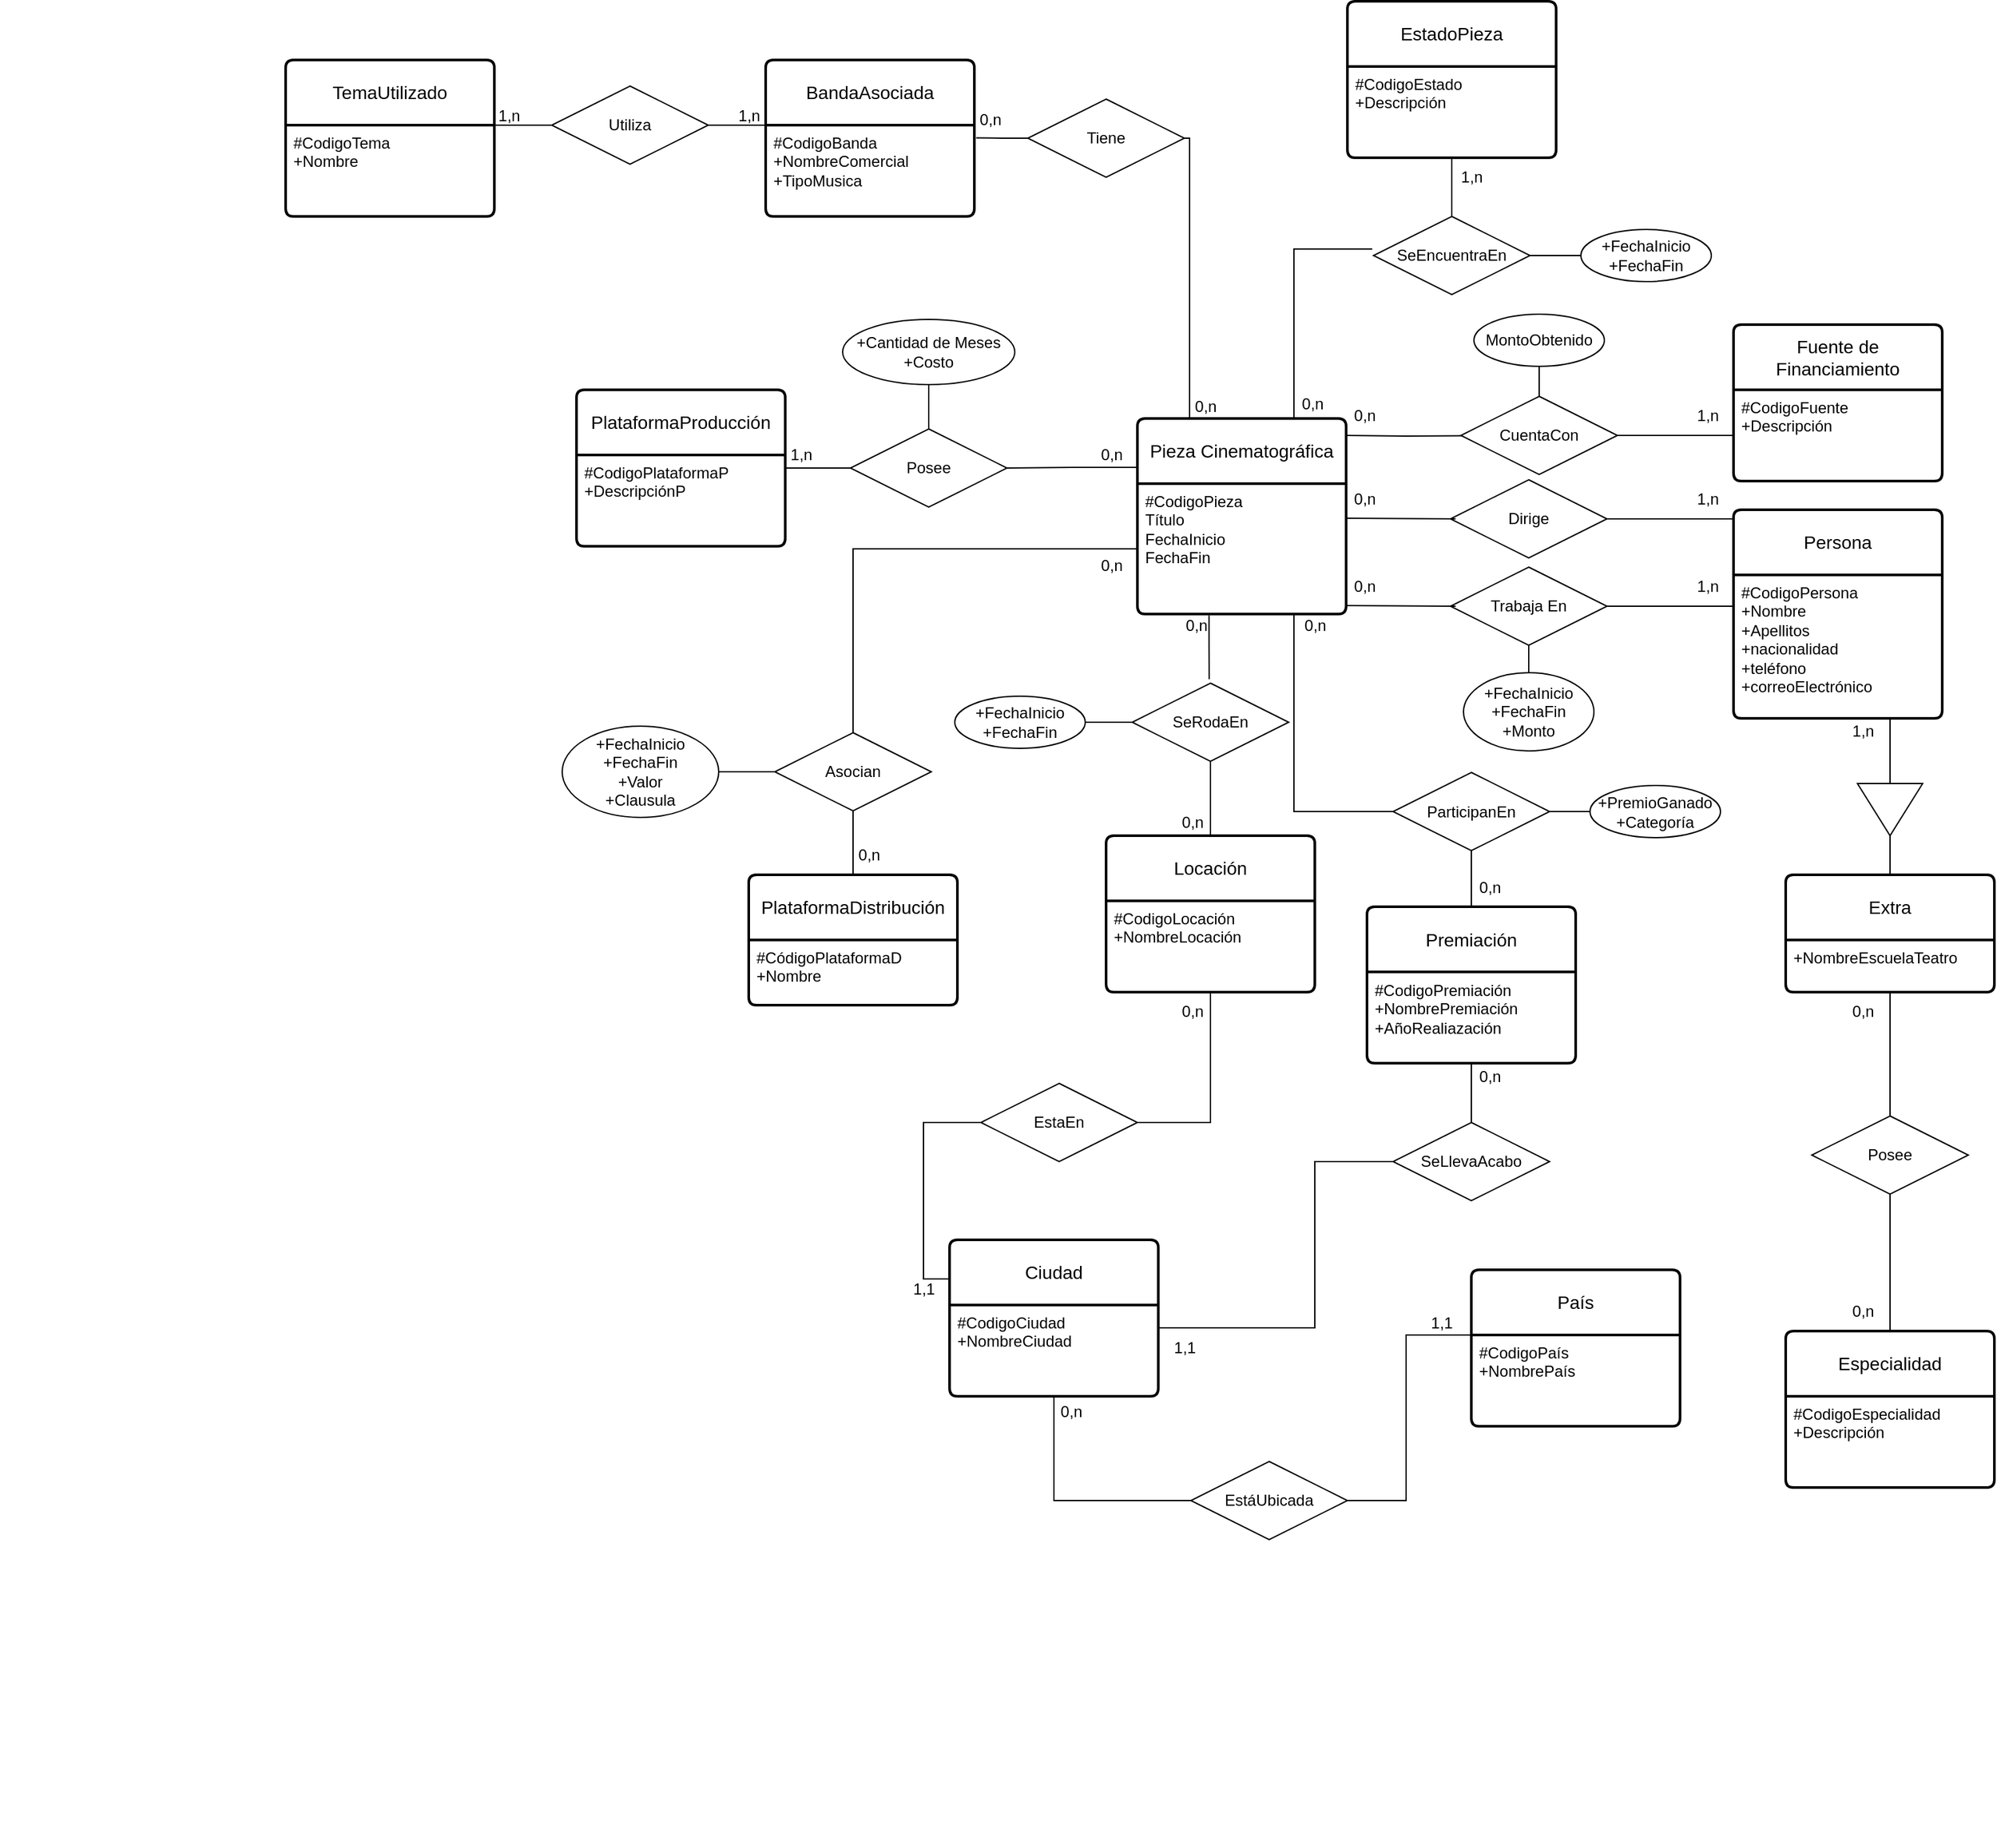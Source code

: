 <mxfile version="24.2.7" type="github">
  <diagram name="Página-1" id="LQiViD_UL0SoKPctcli0">
    <mxGraphModel dx="1985" dy="858" grid="1" gridSize="10" guides="1" tooltips="1" connect="1" arrows="1" fold="1" page="1" pageScale="1" pageWidth="827" pageHeight="1169" math="0" shadow="0">
      <root>
        <mxCell id="0" />
        <mxCell id="1" parent="0" />
        <mxCell id="o7sT4AEYxssiZd_gWRis-11" style="edgeStyle=orthogonalEdgeStyle;rounded=0;orthogonalLoop=1;jettySize=auto;html=1;exitX=0.75;exitY=0;exitDx=0;exitDy=0;endArrow=none;endFill=0;" parent="1" source="J5dU9OZKsqJCUvMTLwnb-5" edge="1">
          <mxGeometry relative="1" as="geometry">
            <mxPoint x="1494" y="810" as="targetPoint" />
            <Array as="points">
              <mxPoint x="1434" y="810" />
            </Array>
          </mxGeometry>
        </mxCell>
        <mxCell id="o7sT4AEYxssiZd_gWRis-22" style="edgeStyle=orthogonalEdgeStyle;rounded=0;orthogonalLoop=1;jettySize=auto;html=1;exitX=0;exitY=0.25;exitDx=0;exitDy=0;entryX=1;entryY=0.5;entryDx=0;entryDy=0;endArrow=none;endFill=0;" parent="1" source="J5dU9OZKsqJCUvMTLwnb-5" target="o7sT4AEYxssiZd_gWRis-21" edge="1">
          <mxGeometry relative="1" as="geometry" />
        </mxCell>
        <mxCell id="o7sT4AEYxssiZd_gWRis-41" style="edgeStyle=orthogonalEdgeStyle;rounded=0;orthogonalLoop=1;jettySize=auto;html=1;exitX=1;exitY=0.25;exitDx=0;exitDy=0;endArrow=none;endFill=0;" parent="1" edge="1">
          <mxGeometry relative="1" as="geometry">
            <mxPoint x="1564" y="953.217" as="targetPoint" />
            <mxPoint x="1474" y="953" as="sourcePoint" />
          </mxGeometry>
        </mxCell>
        <mxCell id="J5dU9OZKsqJCUvMTLwnb-5" value="Pieza Cinematográfica" style="swimlane;childLayout=stackLayout;horizontal=1;startSize=50;horizontalStack=0;rounded=1;fontSize=14;fontStyle=0;strokeWidth=2;resizeParent=0;resizeLast=1;shadow=0;dashed=0;align=center;arcSize=4;whiteSpace=wrap;html=1;" parent="1" vertex="1">
          <mxGeometry x="1314" y="940" width="160" height="150" as="geometry" />
        </mxCell>
        <mxCell id="J5dU9OZKsqJCUvMTLwnb-6" value="&lt;div&gt;#CodigoPieza&lt;/div&gt;&lt;div&gt;Título&lt;/div&gt;&lt;div&gt;FechaInicio&lt;/div&gt;&lt;div&gt;FechaFin&lt;br&gt;&lt;/div&gt;" style="align=left;strokeColor=none;fillColor=none;spacingLeft=4;fontSize=12;verticalAlign=top;resizable=0;rotatable=0;part=1;html=1;" parent="J5dU9OZKsqJCUvMTLwnb-5" vertex="1">
          <mxGeometry y="50" width="160" height="100" as="geometry" />
        </mxCell>
        <mxCell id="J5dU9OZKsqJCUvMTLwnb-7" value="EstadoPieza" style="swimlane;childLayout=stackLayout;horizontal=1;startSize=50;horizontalStack=0;rounded=1;fontSize=14;fontStyle=0;strokeWidth=2;resizeParent=0;resizeLast=1;shadow=0;dashed=0;align=center;arcSize=4;whiteSpace=wrap;html=1;" parent="1" vertex="1">
          <mxGeometry x="1475" y="620" width="160" height="120" as="geometry" />
        </mxCell>
        <mxCell id="J5dU9OZKsqJCUvMTLwnb-8" value="&lt;div&gt;#CodigoEstado&lt;/div&gt;&lt;div&gt;+Descripción&lt;/div&gt;" style="align=left;strokeColor=none;fillColor=none;spacingLeft=4;fontSize=12;verticalAlign=top;resizable=0;rotatable=0;part=1;html=1;" parent="J5dU9OZKsqJCUvMTLwnb-7" vertex="1">
          <mxGeometry y="50" width="160" height="70" as="geometry" />
        </mxCell>
        <mxCell id="J5dU9OZKsqJCUvMTLwnb-9" value="Ciudad" style="swimlane;childLayout=stackLayout;horizontal=1;startSize=50;horizontalStack=0;rounded=1;fontSize=14;fontStyle=0;strokeWidth=2;resizeParent=0;resizeLast=1;shadow=0;dashed=0;align=center;arcSize=4;whiteSpace=wrap;html=1;" parent="1" vertex="1">
          <mxGeometry x="1170" y="1570" width="160" height="120" as="geometry" />
        </mxCell>
        <mxCell id="J5dU9OZKsqJCUvMTLwnb-10" value="&lt;div&gt;#CodigoCiudad&lt;/div&gt;&lt;div&gt;+NombreCiudad&lt;br&gt;&lt;/div&gt;" style="align=left;strokeColor=none;fillColor=none;spacingLeft=4;fontSize=12;verticalAlign=top;resizable=0;rotatable=0;part=1;html=1;" parent="J5dU9OZKsqJCUvMTLwnb-9" vertex="1">
          <mxGeometry y="50" width="160" height="70" as="geometry" />
        </mxCell>
        <mxCell id="J5dU9OZKsqJCUvMTLwnb-11" value="País" style="swimlane;childLayout=stackLayout;horizontal=1;startSize=50;horizontalStack=0;rounded=1;fontSize=14;fontStyle=0;strokeWidth=2;resizeParent=0;resizeLast=1;shadow=0;dashed=0;align=center;arcSize=4;whiteSpace=wrap;html=1;" parent="1" vertex="1">
          <mxGeometry x="1570" y="1593" width="160" height="120" as="geometry" />
        </mxCell>
        <mxCell id="J5dU9OZKsqJCUvMTLwnb-12" value="&lt;div&gt;#CodigoPaís&lt;/div&gt;&lt;div&gt;+NombrePaís&lt;br&gt;&lt;/div&gt;" style="align=left;strokeColor=none;fillColor=none;spacingLeft=4;fontSize=12;verticalAlign=top;resizable=0;rotatable=0;part=1;html=1;" parent="J5dU9OZKsqJCUvMTLwnb-11" vertex="1">
          <mxGeometry y="50" width="160" height="70" as="geometry" />
        </mxCell>
        <mxCell id="J5dU9OZKsqJCUvMTLwnb-13" value="BandaAsociada" style="swimlane;childLayout=stackLayout;horizontal=1;startSize=50;horizontalStack=0;rounded=1;fontSize=14;fontStyle=0;strokeWidth=2;resizeParent=0;resizeLast=1;shadow=0;dashed=0;align=center;arcSize=4;whiteSpace=wrap;html=1;" parent="1" vertex="1">
          <mxGeometry x="1029" y="665" width="160" height="120" as="geometry" />
        </mxCell>
        <mxCell id="J5dU9OZKsqJCUvMTLwnb-14" value="&lt;div&gt;#CodigoBanda&lt;/div&gt;&lt;div&gt;+NombreComercial&lt;/div&gt;&lt;div&gt;+TipoMusica&lt;br&gt;&lt;/div&gt;" style="align=left;strokeColor=none;fillColor=none;spacingLeft=4;fontSize=12;verticalAlign=top;resizable=0;rotatable=0;part=1;html=1;" parent="J5dU9OZKsqJCUvMTLwnb-13" vertex="1">
          <mxGeometry y="50" width="160" height="70" as="geometry" />
        </mxCell>
        <mxCell id="u4WtgmAB9wLmVLyYtpSc-7" value="Persona" style="swimlane;childLayout=stackLayout;horizontal=1;startSize=50;horizontalStack=0;rounded=1;fontSize=14;fontStyle=0;strokeWidth=2;resizeParent=0;resizeLast=1;shadow=0;dashed=0;align=center;arcSize=4;whiteSpace=wrap;html=1;" parent="1" vertex="1">
          <mxGeometry x="1771" y="1010" width="160" height="160" as="geometry" />
        </mxCell>
        <mxCell id="u4WtgmAB9wLmVLyYtpSc-8" value="&lt;div&gt;#CodigoPersona&lt;/div&gt;&lt;div&gt;+Nombre&lt;/div&gt;&lt;div&gt;+Apellitos&lt;/div&gt;&lt;div&gt;+nacionalidad&lt;/div&gt;&lt;div&gt;+teléfono&lt;/div&gt;&lt;div&gt;+correoElectrónico&lt;br&gt;&lt;/div&gt;" style="align=left;strokeColor=none;fillColor=none;spacingLeft=4;fontSize=12;verticalAlign=top;resizable=0;rotatable=0;part=1;html=1;" parent="u4WtgmAB9wLmVLyYtpSc-7" vertex="1">
          <mxGeometry y="50" width="160" height="110" as="geometry" />
        </mxCell>
        <mxCell id="gAY-Rqm5ZLzMug__gM5--8" style="edgeStyle=none;rounded=0;orthogonalLoop=1;jettySize=auto;html=1;entryX=0.5;entryY=0;entryDx=0;entryDy=0;" parent="u4WtgmAB9wLmVLyYtpSc-7" source="u4WtgmAB9wLmVLyYtpSc-8" target="u4WtgmAB9wLmVLyYtpSc-8" edge="1">
          <mxGeometry relative="1" as="geometry" />
        </mxCell>
        <mxCell id="u4WtgmAB9wLmVLyYtpSc-9" value="Extra" style="swimlane;childLayout=stackLayout;horizontal=1;startSize=50;horizontalStack=0;rounded=1;fontSize=14;fontStyle=0;strokeWidth=2;resizeParent=0;resizeLast=1;shadow=0;dashed=0;align=center;arcSize=4;whiteSpace=wrap;html=1;" parent="1" vertex="1">
          <mxGeometry x="1811" y="1290" width="160" height="90" as="geometry" />
        </mxCell>
        <mxCell id="u4WtgmAB9wLmVLyYtpSc-10" value="&lt;div&gt;+NombreEscuelaTeatro&lt;/div&gt;" style="align=left;strokeColor=none;fillColor=none;spacingLeft=4;fontSize=12;verticalAlign=top;resizable=0;rotatable=0;part=1;html=1;" parent="u4WtgmAB9wLmVLyYtpSc-9" vertex="1">
          <mxGeometry y="50" width="160" height="40" as="geometry" />
        </mxCell>
        <mxCell id="u4WtgmAB9wLmVLyYtpSc-11" value="Especialidad" style="swimlane;childLayout=stackLayout;horizontal=1;startSize=50;horizontalStack=0;rounded=1;fontSize=14;fontStyle=0;strokeWidth=2;resizeParent=0;resizeLast=1;shadow=0;dashed=0;align=center;arcSize=4;whiteSpace=wrap;html=1;" parent="1" vertex="1">
          <mxGeometry x="1811" y="1640" width="160" height="120" as="geometry" />
        </mxCell>
        <mxCell id="u4WtgmAB9wLmVLyYtpSc-12" value="&lt;div&gt;#CodigoEspecialidad&lt;/div&gt;&lt;div&gt;+Descripción&lt;br&gt;&lt;/div&gt;" style="align=left;strokeColor=none;fillColor=none;spacingLeft=4;fontSize=12;verticalAlign=top;resizable=0;rotatable=0;part=1;html=1;" parent="u4WtgmAB9wLmVLyYtpSc-11" vertex="1">
          <mxGeometry y="50" width="160" height="70" as="geometry" />
        </mxCell>
        <mxCell id="u4WtgmAB9wLmVLyYtpSc-13" value="TemaUtilizado" style="swimlane;childLayout=stackLayout;horizontal=1;startSize=50;horizontalStack=0;rounded=1;fontSize=14;fontStyle=0;strokeWidth=2;resizeParent=0;resizeLast=1;shadow=0;dashed=0;align=center;arcSize=4;whiteSpace=wrap;html=1;" parent="1" vertex="1">
          <mxGeometry x="661" y="665" width="160" height="120" as="geometry" />
        </mxCell>
        <mxCell id="u4WtgmAB9wLmVLyYtpSc-14" value="&lt;div&gt;#CodigoTema&lt;/div&gt;&lt;div&gt;+Nombre&lt;br&gt;&lt;/div&gt;" style="align=left;strokeColor=none;fillColor=none;spacingLeft=4;fontSize=12;verticalAlign=top;resizable=0;rotatable=0;part=1;html=1;" parent="u4WtgmAB9wLmVLyYtpSc-13" vertex="1">
          <mxGeometry y="50" width="160" height="70" as="geometry" />
        </mxCell>
        <mxCell id="u4WtgmAB9wLmVLyYtpSc-15" value="Fuente de Financiamiento" style="swimlane;childLayout=stackLayout;horizontal=1;startSize=50;horizontalStack=0;rounded=1;fontSize=14;fontStyle=0;strokeWidth=2;resizeParent=0;resizeLast=1;shadow=0;dashed=0;align=center;arcSize=4;whiteSpace=wrap;html=1;" parent="1" vertex="1">
          <mxGeometry x="1771" y="868" width="160" height="120" as="geometry" />
        </mxCell>
        <mxCell id="u4WtgmAB9wLmVLyYtpSc-16" value="&lt;div&gt;#CodigoFuente&lt;/div&gt;&lt;div&gt;+Descripción&lt;br&gt;&lt;/div&gt;" style="align=left;strokeColor=none;fillColor=none;spacingLeft=4;fontSize=12;verticalAlign=top;resizable=0;rotatable=0;part=1;html=1;" parent="u4WtgmAB9wLmVLyYtpSc-15" vertex="1">
          <mxGeometry y="50" width="160" height="70" as="geometry" />
        </mxCell>
        <mxCell id="u4WtgmAB9wLmVLyYtpSc-17" value="PlataformaDistribución" style="swimlane;childLayout=stackLayout;horizontal=1;startSize=50;horizontalStack=0;rounded=1;fontSize=14;fontStyle=0;strokeWidth=2;resizeParent=0;resizeLast=1;shadow=0;dashed=0;align=center;arcSize=4;whiteSpace=wrap;html=1;" parent="1" vertex="1">
          <mxGeometry x="1016" y="1290" width="160" height="100" as="geometry" />
        </mxCell>
        <mxCell id="u4WtgmAB9wLmVLyYtpSc-18" value="&lt;div&gt;#CódigoPlataformaD&lt;/div&gt;&lt;div&gt;+Nombre&lt;/div&gt;" style="align=left;strokeColor=none;fillColor=none;spacingLeft=4;fontSize=12;verticalAlign=top;resizable=0;rotatable=0;part=1;html=1;" parent="u4WtgmAB9wLmVLyYtpSc-17" vertex="1">
          <mxGeometry y="50" width="160" height="50" as="geometry" />
        </mxCell>
        <mxCell id="gAY-Rqm5ZLzMug__gM5--2" value="Dirige" style="shape=rhombus;perimeter=rhombusPerimeter;whiteSpace=wrap;html=1;align=center;" parent="1" vertex="1">
          <mxGeometry x="1554" y="987" width="120" height="60" as="geometry" />
        </mxCell>
        <mxCell id="gAY-Rqm5ZLzMug__gM5--6" value="" style="endArrow=none;html=1;rounded=0;exitX=1;exitY=0.5;exitDx=0;exitDy=0;entryX=0;entryY=0.25;entryDx=0;entryDy=0;" parent="1" source="gAY-Rqm5ZLzMug__gM5--2" edge="1">
          <mxGeometry relative="1" as="geometry">
            <mxPoint x="1581" y="1162" as="sourcePoint" />
            <mxPoint x="1771" y="1017" as="targetPoint" />
            <Array as="points">
              <mxPoint x="1714" y="1017" />
              <mxPoint x="1764" y="1017" />
            </Array>
          </mxGeometry>
        </mxCell>
        <mxCell id="gAY-Rqm5ZLzMug__gM5--7" value="" style="endArrow=none;html=1;rounded=0;exitX=0.138;exitY=0.983;exitDx=0;exitDy=0;entryX=0;entryY=0.5;entryDx=0;entryDy=0;exitPerimeter=0;" parent="1" source="gAY-Rqm5ZLzMug__gM5--10" target="gAY-Rqm5ZLzMug__gM5--2" edge="1">
          <mxGeometry relative="1" as="geometry">
            <mxPoint x="1468" y="1017" as="sourcePoint" />
            <mxPoint x="1548" y="1037" as="targetPoint" />
            <Array as="points">
              <mxPoint x="1558" y="1017" />
            </Array>
          </mxGeometry>
        </mxCell>
        <mxCell id="gAY-Rqm5ZLzMug__gM5--9" value="1,n" style="text;html=1;align=center;verticalAlign=middle;resizable=0;points=[];autosize=1;strokeColor=none;fillColor=none;" parent="1" vertex="1">
          <mxGeometry x="1731" y="987" width="40" height="30" as="geometry" />
        </mxCell>
        <mxCell id="gAY-Rqm5ZLzMug__gM5--10" value="0,n" style="text;html=1;align=center;verticalAlign=middle;resizable=0;points=[];autosize=1;strokeColor=none;fillColor=none;" parent="1" vertex="1">
          <mxGeometry x="1468" y="987" width="40" height="30" as="geometry" />
        </mxCell>
        <mxCell id="gAY-Rqm5ZLzMug__gM5--11" style="edgeStyle=none;rounded=0;orthogonalLoop=1;jettySize=auto;html=1;entryX=0.5;entryY=0;entryDx=0;entryDy=0;" parent="1" edge="1">
          <mxGeometry relative="1" as="geometry">
            <mxPoint x="450" y="2026.75" as="sourcePoint" />
            <mxPoint x="450" y="2026.75" as="targetPoint" />
          </mxGeometry>
        </mxCell>
        <mxCell id="o7sT4AEYxssiZd_gWRis-10" style="edgeStyle=orthogonalEdgeStyle;rounded=0;orthogonalLoop=1;jettySize=auto;html=1;entryX=0;entryY=0.5;entryDx=0;entryDy=0;endArrow=none;endFill=0;" parent="1" source="gAY-Rqm5ZLzMug__gM5--12" target="gAY-Rqm5ZLzMug__gM5--17" edge="1">
          <mxGeometry relative="1" as="geometry" />
        </mxCell>
        <mxCell id="o7sT4AEYxssiZd_gWRis-13" style="edgeStyle=orthogonalEdgeStyle;rounded=0;orthogonalLoop=1;jettySize=auto;html=1;entryX=0.5;entryY=1;entryDx=0;entryDy=0;endArrow=none;endFill=0;" parent="1" source="gAY-Rqm5ZLzMug__gM5--12" target="J5dU9OZKsqJCUvMTLwnb-8" edge="1">
          <mxGeometry relative="1" as="geometry" />
        </mxCell>
        <mxCell id="gAY-Rqm5ZLzMug__gM5--12" value="SeEncuentraEn" style="shape=rhombus;perimeter=rhombusPerimeter;whiteSpace=wrap;html=1;align=center;" parent="1" vertex="1">
          <mxGeometry x="1495" y="785" width="120" height="60" as="geometry" />
        </mxCell>
        <mxCell id="gAY-Rqm5ZLzMug__gM5--15" value="0,n" style="text;html=1;align=center;verticalAlign=middle;resizable=0;points=[];autosize=1;strokeColor=none;fillColor=none;" parent="1" vertex="1">
          <mxGeometry x="1428" y="914" width="40" height="30" as="geometry" />
        </mxCell>
        <mxCell id="gAY-Rqm5ZLzMug__gM5--17" value="+FechaInicio&lt;div&gt;+FechaFin&lt;/div&gt;" style="ellipse;whiteSpace=wrap;html=1;align=center;" parent="1" vertex="1">
          <mxGeometry x="1654" y="795" width="100" height="40" as="geometry" />
        </mxCell>
        <mxCell id="o7sT4AEYxssiZd_gWRis-5" style="edgeStyle=orthogonalEdgeStyle;rounded=0;orthogonalLoop=1;jettySize=auto;html=1;entryX=0.5;entryY=0;entryDx=0;entryDy=0;endArrow=none;endFill=0;" parent="1" source="gAY-Rqm5ZLzMug__gM5--24" target="VNNDdnR0ZRbSkO2bqYla-3" edge="1">
          <mxGeometry relative="1" as="geometry" />
        </mxCell>
        <mxCell id="o7sT4AEYxssiZd_gWRis-62" style="edgeStyle=orthogonalEdgeStyle;rounded=0;orthogonalLoop=1;jettySize=auto;html=1;exitX=0;exitY=0.5;exitDx=0;exitDy=0;entryX=1;entryY=0.5;entryDx=0;entryDy=0;endArrow=none;endFill=0;" parent="1" source="gAY-Rqm5ZLzMug__gM5--24" target="gAY-Rqm5ZLzMug__gM5--27" edge="1">
          <mxGeometry relative="1" as="geometry" />
        </mxCell>
        <mxCell id="gAY-Rqm5ZLzMug__gM5--24" value="SeRodaEn" style="shape=rhombus;perimeter=rhombusPerimeter;whiteSpace=wrap;html=1;align=center;" parent="1" vertex="1">
          <mxGeometry x="1310" y="1143" width="120" height="60" as="geometry" />
        </mxCell>
        <mxCell id="gAY-Rqm5ZLzMug__gM5--27" value="+FechaInicio&lt;div&gt;+FechaFin&lt;/div&gt;" style="ellipse;whiteSpace=wrap;html=1;align=center;" parent="1" vertex="1">
          <mxGeometry x="1174" y="1153" width="100" height="40" as="geometry" />
        </mxCell>
        <mxCell id="gAY-Rqm5ZLzMug__gM5--29" value="0,n" style="text;html=1;align=center;verticalAlign=middle;resizable=0;points=[];autosize=1;strokeColor=none;fillColor=none;" parent="1" vertex="1">
          <mxGeometry x="1339" y="1084" width="40" height="30" as="geometry" />
        </mxCell>
        <mxCell id="gAY-Rqm5ZLzMug__gM5--30" value="0,n" style="text;html=1;align=center;verticalAlign=middle;resizable=0;points=[];autosize=1;strokeColor=none;fillColor=none;" parent="1" vertex="1">
          <mxGeometry x="1336" y="1235" width="40" height="30" as="geometry" />
        </mxCell>
        <mxCell id="gAY-Rqm5ZLzMug__gM5--39" value="EstáUbicada" style="shape=rhombus;perimeter=rhombusPerimeter;whiteSpace=wrap;html=1;align=center;" parent="1" vertex="1">
          <mxGeometry x="1355" y="1740" width="120" height="60" as="geometry" />
        </mxCell>
        <mxCell id="gAY-Rqm5ZLzMug__gM5--40" value="" style="endArrow=none;html=1;rounded=0;exitX=1;exitY=0.5;exitDx=0;exitDy=0;entryX=0;entryY=0;entryDx=0;entryDy=0;" parent="1" source="gAY-Rqm5ZLzMug__gM5--39" target="J5dU9OZKsqJCUvMTLwnb-12" edge="1">
          <mxGeometry relative="1" as="geometry">
            <mxPoint x="1424" y="1788" as="sourcePoint" />
            <mxPoint x="1557" y="1753" as="targetPoint" />
            <Array as="points">
              <mxPoint x="1520" y="1770" />
              <mxPoint x="1520" y="1643" />
            </Array>
          </mxGeometry>
        </mxCell>
        <mxCell id="gAY-Rqm5ZLzMug__gM5--41" value="" style="endArrow=none;html=1;rounded=0;entryX=0;entryY=0.5;entryDx=0;entryDy=0;exitX=0.5;exitY=1;exitDx=0;exitDy=0;" parent="1" source="J5dU9OZKsqJCUvMTLwnb-10" target="gAY-Rqm5ZLzMug__gM5--39" edge="1">
          <mxGeometry relative="1" as="geometry">
            <mxPoint x="1440" y="1780" as="sourcePoint" />
            <mxPoint x="1267" y="1770" as="targetPoint" />
            <Array as="points">
              <mxPoint x="1250" y="1770" />
            </Array>
          </mxGeometry>
        </mxCell>
        <mxCell id="gAY-Rqm5ZLzMug__gM5--42" value="1,1" style="text;html=1;align=center;verticalAlign=middle;resizable=0;points=[];autosize=1;strokeColor=none;fillColor=none;" parent="1" vertex="1">
          <mxGeometry x="1527" y="1619" width="40" height="30" as="geometry" />
        </mxCell>
        <mxCell id="gAY-Rqm5ZLzMug__gM5--43" value="0,n" style="text;html=1;align=center;verticalAlign=middle;resizable=0;points=[];autosize=1;strokeColor=none;fillColor=none;" parent="1" vertex="1">
          <mxGeometry x="1243" y="1687" width="40" height="30" as="geometry" />
        </mxCell>
        <mxCell id="gAY-Rqm5ZLzMug__gM5--44" style="edgeStyle=none;rounded=0;orthogonalLoop=1;jettySize=auto;html=1;entryX=0.5;entryY=0;entryDx=0;entryDy=0;" parent="1" edge="1">
          <mxGeometry relative="1" as="geometry">
            <mxPoint x="1260" y="1740" as="sourcePoint" />
            <mxPoint x="1260" y="1740" as="targetPoint" />
          </mxGeometry>
        </mxCell>
        <mxCell id="gAY-Rqm5ZLzMug__gM5--48" value="1,n" style="text;html=1;align=center;verticalAlign=middle;resizable=0;points=[];autosize=1;strokeColor=none;fillColor=none;" parent="1" vertex="1">
          <mxGeometry x="1850" y="1165" width="40" height="30" as="geometry" />
        </mxCell>
        <mxCell id="gAY-Rqm5ZLzMug__gM5--50" style="edgeStyle=none;rounded=0;orthogonalLoop=1;jettySize=auto;html=1;entryX=0.5;entryY=0;entryDx=0;entryDy=0;" parent="1" edge="1">
          <mxGeometry relative="1" as="geometry">
            <mxPoint x="1030.5" y="1710" as="sourcePoint" />
            <mxPoint x="1030.5" y="1710" as="targetPoint" />
          </mxGeometry>
        </mxCell>
        <mxCell id="o7sT4AEYxssiZd_gWRis-54" style="edgeStyle=orthogonalEdgeStyle;rounded=0;orthogonalLoop=1;jettySize=auto;html=1;exitX=0.5;exitY=1;exitDx=0;exitDy=0;entryX=0.5;entryY=0;entryDx=0;entryDy=0;endArrow=none;endFill=0;" parent="1" source="gAY-Rqm5ZLzMug__gM5--55" target="u4WtgmAB9wLmVLyYtpSc-11" edge="1">
          <mxGeometry relative="1" as="geometry" />
        </mxCell>
        <mxCell id="gAY-Rqm5ZLzMug__gM5--55" value="Posee" style="shape=rhombus;perimeter=rhombusPerimeter;whiteSpace=wrap;html=1;align=center;" parent="1" vertex="1">
          <mxGeometry x="1831" y="1475" width="120" height="60" as="geometry" />
        </mxCell>
        <mxCell id="gAY-Rqm5ZLzMug__gM5--60" value="0,n" style="text;html=1;align=center;verticalAlign=middle;resizable=0;points=[];autosize=1;strokeColor=none;fillColor=none;" parent="1" vertex="1">
          <mxGeometry x="1850" y="1610" width="40" height="30" as="geometry" />
        </mxCell>
        <mxCell id="gAY-Rqm5ZLzMug__gM5--61" value="0,n" style="text;html=1;align=center;verticalAlign=middle;resizable=0;points=[];autosize=1;strokeColor=none;fillColor=none;" parent="1" vertex="1">
          <mxGeometry x="1850" y="1380" width="40" height="30" as="geometry" />
        </mxCell>
        <mxCell id="gAY-Rqm5ZLzMug__gM5--62" value="" style="endArrow=none;html=1;rounded=0;entryX=0.25;entryY=0;entryDx=0;entryDy=0;exitX=1;exitY=0.5;exitDx=0;exitDy=0;" parent="1" source="gAY-Rqm5ZLzMug__gM5--63" target="J5dU9OZKsqJCUvMTLwnb-5" edge="1">
          <mxGeometry relative="1" as="geometry">
            <mxPoint x="1354" y="640" as="sourcePoint" />
            <mxPoint x="1374" y="710" as="targetPoint" />
            <Array as="points">
              <mxPoint x="1354" y="725" />
            </Array>
          </mxGeometry>
        </mxCell>
        <mxCell id="gAY-Rqm5ZLzMug__gM5--63" value="Tiene" style="shape=rhombus;perimeter=rhombusPerimeter;whiteSpace=wrap;html=1;align=center;" parent="1" vertex="1">
          <mxGeometry x="1230" y="695" width="120" height="60" as="geometry" />
        </mxCell>
        <mxCell id="gAY-Rqm5ZLzMug__gM5--65" value="0,n" style="text;html=1;align=center;verticalAlign=middle;resizable=0;points=[];autosize=1;strokeColor=none;fillColor=none;" parent="1" vertex="1">
          <mxGeometry x="1346" y="916" width="40" height="30" as="geometry" />
        </mxCell>
        <mxCell id="gAY-Rqm5ZLzMug__gM5--66" value="0,n" style="text;html=1;align=center;verticalAlign=middle;resizable=0;points=[];autosize=1;strokeColor=none;fillColor=none;" parent="1" vertex="1">
          <mxGeometry x="1181" y="696" width="40" height="30" as="geometry" />
        </mxCell>
        <mxCell id="gAY-Rqm5ZLzMug__gM5--67" value="Utiliza" style="shape=rhombus;perimeter=rhombusPerimeter;whiteSpace=wrap;html=1;align=center;" parent="1" vertex="1">
          <mxGeometry x="865" y="685" width="120" height="60" as="geometry" />
        </mxCell>
        <mxCell id="gAY-Rqm5ZLzMug__gM5--68" value="" style="endArrow=none;html=1;rounded=0;exitX=0;exitY=0.5;exitDx=0;exitDy=0;entryX=1;entryY=0;entryDx=0;entryDy=0;" parent="1" source="gAY-Rqm5ZLzMug__gM5--67" target="u4WtgmAB9wLmVLyYtpSc-14" edge="1">
          <mxGeometry relative="1" as="geometry">
            <mxPoint x="955" y="705" as="sourcePoint" />
            <mxPoint x="815" y="715" as="targetPoint" />
            <Array as="points">
              <mxPoint x="845" y="715" />
            </Array>
          </mxGeometry>
        </mxCell>
        <mxCell id="gAY-Rqm5ZLzMug__gM5--69" value="" style="endArrow=none;html=1;rounded=0;entryX=1;entryY=0.5;entryDx=0;entryDy=0;exitX=0;exitY=0;exitDx=0;exitDy=0;" parent="1" source="J5dU9OZKsqJCUvMTLwnb-14" target="gAY-Rqm5ZLzMug__gM5--67" edge="1">
          <mxGeometry relative="1" as="geometry">
            <mxPoint x="955" y="715" as="sourcePoint" />
            <mxPoint x="848.58" y="745" as="targetPoint" />
          </mxGeometry>
        </mxCell>
        <mxCell id="gAY-Rqm5ZLzMug__gM5--72" value="1,n" style="text;html=1;align=center;verticalAlign=middle;resizable=0;points=[];autosize=1;strokeColor=none;fillColor=none;" parent="1" vertex="1">
          <mxGeometry x="996" y="693" width="40" height="30" as="geometry" />
        </mxCell>
        <mxCell id="gAY-Rqm5ZLzMug__gM5--73" value="1,n" style="text;html=1;align=center;verticalAlign=middle;resizable=0;points=[];autosize=1;strokeColor=none;fillColor=none;" parent="1" vertex="1">
          <mxGeometry x="812" y="693" width="40" height="30" as="geometry" />
        </mxCell>
        <mxCell id="VNNDdnR0ZRbSkO2bqYla-1" value="Premiación" style="swimlane;childLayout=stackLayout;horizontal=1;startSize=50;horizontalStack=0;rounded=1;fontSize=14;fontStyle=0;strokeWidth=2;resizeParent=0;resizeLast=1;shadow=0;dashed=0;align=center;arcSize=4;whiteSpace=wrap;html=1;" parent="1" vertex="1">
          <mxGeometry x="1490" y="1314.5" width="160" height="120" as="geometry" />
        </mxCell>
        <mxCell id="VNNDdnR0ZRbSkO2bqYla-2" value="&lt;div&gt;#CodigoPremiación&lt;/div&gt;&lt;div&gt;+NombrePremiación&lt;/div&gt;&lt;div&gt;+AñoRealiazación&lt;/div&gt;" style="align=left;strokeColor=none;fillColor=none;spacingLeft=4;fontSize=12;verticalAlign=top;resizable=0;rotatable=0;part=1;html=1;" parent="VNNDdnR0ZRbSkO2bqYla-1" vertex="1">
          <mxGeometry y="50" width="160" height="70" as="geometry" />
        </mxCell>
        <mxCell id="o7sT4AEYxssiZd_gWRis-8" style="edgeStyle=orthogonalEdgeStyle;rounded=0;orthogonalLoop=1;jettySize=auto;html=1;endArrow=none;endFill=0;entryX=1;entryY=0.5;entryDx=0;entryDy=0;" parent="1" source="VNNDdnR0ZRbSkO2bqYla-3" target="U7dNog0JSGYbT0LtL5bS-2" edge="1">
          <mxGeometry relative="1" as="geometry">
            <mxPoint x="1370" y="1440" as="targetPoint" />
          </mxGeometry>
        </mxCell>
        <mxCell id="VNNDdnR0ZRbSkO2bqYla-3" value="Locación" style="swimlane;childLayout=stackLayout;horizontal=1;startSize=50;horizontalStack=0;rounded=1;fontSize=14;fontStyle=0;strokeWidth=2;resizeParent=0;resizeLast=1;shadow=0;dashed=0;align=center;arcSize=4;whiteSpace=wrap;html=1;" parent="1" vertex="1">
          <mxGeometry x="1290" y="1260" width="160" height="120" as="geometry" />
        </mxCell>
        <mxCell id="VNNDdnR0ZRbSkO2bqYla-4" value="&lt;div&gt;#CodigoLocación &lt;br&gt;&lt;/div&gt;&lt;div&gt;+NombreLocación&lt;/div&gt;" style="align=left;strokeColor=none;fillColor=none;spacingLeft=4;fontSize=12;verticalAlign=top;resizable=0;rotatable=0;part=1;html=1;" parent="VNNDdnR0ZRbSkO2bqYla-3" vertex="1">
          <mxGeometry y="50" width="160" height="70" as="geometry" />
        </mxCell>
        <mxCell id="o7sT4AEYxssiZd_gWRis-4" style="edgeStyle=orthogonalEdgeStyle;rounded=0;orthogonalLoop=1;jettySize=auto;html=1;endArrow=none;endFill=0;exitX=0.343;exitY=1.011;exitDx=0;exitDy=0;exitPerimeter=0;" parent="1" source="J5dU9OZKsqJCUvMTLwnb-6" edge="1">
          <mxGeometry relative="1" as="geometry">
            <mxPoint x="1369" y="1140" as="targetPoint" />
            <mxPoint x="1369" y="1090" as="sourcePoint" />
          </mxGeometry>
        </mxCell>
        <mxCell id="o7sT4AEYxssiZd_gWRis-12" value="1,n" style="text;html=1;align=center;verticalAlign=middle;resizable=0;points=[];autosize=1;strokeColor=none;fillColor=none;" parent="1" vertex="1">
          <mxGeometry x="1550" y="740" width="40" height="30" as="geometry" />
        </mxCell>
        <mxCell id="Nqrq6CBX96ZQLscIciTW-4" style="edgeStyle=orthogonalEdgeStyle;rounded=0;orthogonalLoop=1;jettySize=auto;html=1;endArrow=none;endFill=0;" parent="1" source="o7sT4AEYxssiZd_gWRis-21" target="Nqrq6CBX96ZQLscIciTW-3" edge="1">
          <mxGeometry relative="1" as="geometry" />
        </mxCell>
        <mxCell id="Nqrq6CBX96ZQLscIciTW-7" style="edgeStyle=orthogonalEdgeStyle;rounded=0;orthogonalLoop=1;jettySize=auto;html=1;entryX=1;entryY=0.5;entryDx=0;entryDy=0;endArrow=none;endFill=0;" parent="1" source="o7sT4AEYxssiZd_gWRis-21" target="Nqrq6CBX96ZQLscIciTW-5" edge="1">
          <mxGeometry relative="1" as="geometry" />
        </mxCell>
        <mxCell id="o7sT4AEYxssiZd_gWRis-21" value="Posee" style="shape=rhombus;perimeter=rhombusPerimeter;whiteSpace=wrap;html=1;align=center;" parent="1" vertex="1">
          <mxGeometry x="1094" y="948" width="120" height="60" as="geometry" />
        </mxCell>
        <mxCell id="o7sT4AEYxssiZd_gWRis-34" style="edgeStyle=orthogonalEdgeStyle;rounded=0;orthogonalLoop=1;jettySize=auto;html=1;entryX=0.5;entryY=0;entryDx=0;entryDy=0;endArrow=none;endFill=0;" parent="1" source="o7sT4AEYxssiZd_gWRis-32" target="u4WtgmAB9wLmVLyYtpSc-17" edge="1">
          <mxGeometry relative="1" as="geometry" />
        </mxCell>
        <mxCell id="Nqrq6CBX96ZQLscIciTW-1" style="edgeStyle=orthogonalEdgeStyle;rounded=0;orthogonalLoop=1;jettySize=auto;html=1;endArrow=none;endFill=0;" parent="1" source="o7sT4AEYxssiZd_gWRis-32" target="o7sT4AEYxssiZd_gWRis-76" edge="1">
          <mxGeometry relative="1" as="geometry" />
        </mxCell>
        <mxCell id="o7sT4AEYxssiZd_gWRis-32" value="Asocian" style="shape=rhombus;perimeter=rhombusPerimeter;whiteSpace=wrap;html=1;align=center;" parent="1" vertex="1">
          <mxGeometry x="1036" y="1181" width="120" height="60" as="geometry" />
        </mxCell>
        <mxCell id="o7sT4AEYxssiZd_gWRis-33" style="edgeStyle=orthogonalEdgeStyle;rounded=0;orthogonalLoop=1;jettySize=auto;html=1;entryX=0.5;entryY=0;entryDx=0;entryDy=0;endArrow=none;endFill=0;" parent="1" source="J5dU9OZKsqJCUvMTLwnb-6" target="o7sT4AEYxssiZd_gWRis-32" edge="1">
          <mxGeometry relative="1" as="geometry" />
        </mxCell>
        <mxCell id="o7sT4AEYxssiZd_gWRis-43" value="" style="edgeStyle=orthogonalEdgeStyle;rounded=0;orthogonalLoop=1;jettySize=auto;html=1;endArrow=none;endFill=0;" parent="1" source="o7sT4AEYxssiZd_gWRis-40" target="u4WtgmAB9wLmVLyYtpSc-16" edge="1">
          <mxGeometry relative="1" as="geometry" />
        </mxCell>
        <mxCell id="o7sT4AEYxssiZd_gWRis-45" style="edgeStyle=orthogonalEdgeStyle;rounded=0;orthogonalLoop=1;jettySize=auto;html=1;exitX=0.5;exitY=0;exitDx=0;exitDy=0;entryX=0.5;entryY=1;entryDx=0;entryDy=0;endArrow=none;endFill=0;" parent="1" source="o7sT4AEYxssiZd_gWRis-40" target="o7sT4AEYxssiZd_gWRis-44" edge="1">
          <mxGeometry relative="1" as="geometry" />
        </mxCell>
        <mxCell id="o7sT4AEYxssiZd_gWRis-40" value="CuentaCon" style="shape=rhombus;perimeter=rhombusPerimeter;whiteSpace=wrap;html=1;align=center;" parent="1" vertex="1">
          <mxGeometry x="1562" y="923" width="120" height="60" as="geometry" />
        </mxCell>
        <mxCell id="o7sT4AEYxssiZd_gWRis-44" value="MontoObtenido" style="ellipse;whiteSpace=wrap;html=1;align=center;" parent="1" vertex="1">
          <mxGeometry x="1572" y="860" width="100" height="40" as="geometry" />
        </mxCell>
        <mxCell id="o7sT4AEYxssiZd_gWRis-53" style="edgeStyle=orthogonalEdgeStyle;rounded=0;orthogonalLoop=1;jettySize=auto;html=1;entryX=0.5;entryY=0;entryDx=0;entryDy=0;endArrow=none;endFill=0;" parent="1" source="u4WtgmAB9wLmVLyYtpSc-10" target="gAY-Rqm5ZLzMug__gM5--55" edge="1">
          <mxGeometry relative="1" as="geometry" />
        </mxCell>
        <mxCell id="Nqrq6CBX96ZQLscIciTW-31" style="edgeStyle=orthogonalEdgeStyle;rounded=0;orthogonalLoop=1;jettySize=auto;html=1;entryX=0.5;entryY=0;entryDx=0;entryDy=0;endArrow=none;endFill=0;" parent="1" source="o7sT4AEYxssiZd_gWRis-56" target="u4WtgmAB9wLmVLyYtpSc-9" edge="1">
          <mxGeometry relative="1" as="geometry" />
        </mxCell>
        <mxCell id="o7sT4AEYxssiZd_gWRis-56" value="" style="triangle;whiteSpace=wrap;html=1;rotation=90;" parent="1" vertex="1">
          <mxGeometry x="1871" y="1215" width="40" height="50" as="geometry" />
        </mxCell>
        <mxCell id="o7sT4AEYxssiZd_gWRis-59" style="edgeStyle=orthogonalEdgeStyle;rounded=0;orthogonalLoop=1;jettySize=auto;html=1;exitX=0.75;exitY=1;exitDx=0;exitDy=0;entryX=0;entryY=0.5;entryDx=0;entryDy=0;endArrow=none;endFill=0;" parent="1" source="u4WtgmAB9wLmVLyYtpSc-8" target="o7sT4AEYxssiZd_gWRis-56" edge="1">
          <mxGeometry relative="1" as="geometry" />
        </mxCell>
        <mxCell id="o7sT4AEYxssiZd_gWRis-67" style="edgeStyle=orthogonalEdgeStyle;rounded=0;orthogonalLoop=1;jettySize=auto;html=1;exitX=0.5;exitY=1;exitDx=0;exitDy=0;entryX=0.5;entryY=0;entryDx=0;entryDy=0;endArrow=none;endFill=0;" parent="1" source="o7sT4AEYxssiZd_gWRis-65" edge="1">
          <mxGeometry relative="1" as="geometry">
            <mxPoint x="1570" y="1315.5" as="targetPoint" />
          </mxGeometry>
        </mxCell>
        <mxCell id="Nqrq6CBX96ZQLscIciTW-2" style="edgeStyle=orthogonalEdgeStyle;rounded=0;orthogonalLoop=1;jettySize=auto;html=1;entryX=0;entryY=0.5;entryDx=0;entryDy=0;endArrow=none;endFill=0;" parent="1" source="o7sT4AEYxssiZd_gWRis-65" target="o7sT4AEYxssiZd_gWRis-70" edge="1">
          <mxGeometry relative="1" as="geometry" />
        </mxCell>
        <mxCell id="o7sT4AEYxssiZd_gWRis-65" value="ParticipanEn" style="shape=rhombus;perimeter=rhombusPerimeter;whiteSpace=wrap;html=1;align=center;" parent="1" vertex="1">
          <mxGeometry x="1510" y="1211.5" width="120" height="60" as="geometry" />
        </mxCell>
        <mxCell id="o7sT4AEYxssiZd_gWRis-70" value="&lt;div&gt;+PremioGanado&lt;/div&gt;+Categoría" style="ellipse;whiteSpace=wrap;html=1;align=center;" parent="1" vertex="1">
          <mxGeometry x="1661" y="1221.5" width="100" height="40" as="geometry" />
        </mxCell>
        <mxCell id="o7sT4AEYxssiZd_gWRis-75" style="edgeStyle=orthogonalEdgeStyle;rounded=0;orthogonalLoop=1;jettySize=auto;html=1;entryX=1;entryY=0.25;entryDx=0;entryDy=0;endArrow=none;endFill=0;" parent="1" source="o7sT4AEYxssiZd_gWRis-73" target="J5dU9OZKsqJCUvMTLwnb-10" edge="1">
          <mxGeometry relative="1" as="geometry">
            <Array as="points">
              <mxPoint x="1450" y="1510" />
              <mxPoint x="1450" y="1637" />
            </Array>
          </mxGeometry>
        </mxCell>
        <mxCell id="o7sT4AEYxssiZd_gWRis-73" value="SeLlevaAcabo" style="shape=rhombus;perimeter=rhombusPerimeter;whiteSpace=wrap;html=1;align=center;" parent="1" vertex="1">
          <mxGeometry x="1510" y="1480" width="120" height="60" as="geometry" />
        </mxCell>
        <mxCell id="o7sT4AEYxssiZd_gWRis-74" style="edgeStyle=orthogonalEdgeStyle;rounded=0;orthogonalLoop=1;jettySize=auto;html=1;exitX=0.5;exitY=1;exitDx=0;exitDy=0;entryX=0.5;entryY=0;entryDx=0;entryDy=0;endArrow=none;endFill=0;" parent="1" source="VNNDdnR0ZRbSkO2bqYla-2" target="o7sT4AEYxssiZd_gWRis-73" edge="1">
          <mxGeometry relative="1" as="geometry" />
        </mxCell>
        <mxCell id="o7sT4AEYxssiZd_gWRis-76" value="&lt;div&gt;+FechaInicio&lt;/div&gt;&lt;div&gt;+FechaFin&lt;/div&gt;&lt;div&gt;+Valor&lt;/div&gt;&lt;div&gt;+Clausula&lt;br&gt;&lt;/div&gt;" style="ellipse;whiteSpace=wrap;html=1;align=center;" parent="1" vertex="1">
          <mxGeometry x="873" y="1176" width="120" height="70" as="geometry" />
        </mxCell>
        <mxCell id="Nqrq6CBX96ZQLscIciTW-3" value="&lt;div&gt;+Cantidad de Meses&lt;/div&gt;+Costo" style="ellipse;whiteSpace=wrap;html=1;" parent="1" vertex="1">
          <mxGeometry x="1088" y="864" width="132" height="50" as="geometry" />
        </mxCell>
        <mxCell id="Nqrq6CBX96ZQLscIciTW-5" value="PlataformaProducción" style="swimlane;childLayout=stackLayout;horizontal=1;startSize=50;horizontalStack=0;rounded=1;fontSize=14;fontStyle=0;strokeWidth=2;resizeParent=0;resizeLast=1;shadow=0;dashed=0;align=center;arcSize=4;whiteSpace=wrap;html=1;" parent="1" vertex="1">
          <mxGeometry x="884" y="918" width="160" height="120" as="geometry" />
        </mxCell>
        <mxCell id="Nqrq6CBX96ZQLscIciTW-6" value="&lt;div&gt;#CodigoPlataformaP&lt;/div&gt;&lt;div&gt;+DescripciónP&lt;br&gt;&lt;/div&gt;" style="align=left;strokeColor=none;fillColor=none;spacingLeft=4;fontSize=12;verticalAlign=top;resizable=0;rotatable=0;part=1;html=1;" parent="Nqrq6CBX96ZQLscIciTW-5" vertex="1">
          <mxGeometry y="50" width="160" height="70" as="geometry" />
        </mxCell>
        <mxCell id="Nqrq6CBX96ZQLscIciTW-27" style="edgeStyle=orthogonalEdgeStyle;rounded=0;orthogonalLoop=1;jettySize=auto;html=1;entryX=0.5;entryY=0;entryDx=0;entryDy=0;endArrow=none;endFill=0;" parent="1" source="Nqrq6CBX96ZQLscIciTW-14" target="Nqrq6CBX96ZQLscIciTW-22" edge="1">
          <mxGeometry relative="1" as="geometry" />
        </mxCell>
        <mxCell id="Nqrq6CBX96ZQLscIciTW-14" value="Trabaja En" style="shape=rhombus;perimeter=rhombusPerimeter;whiteSpace=wrap;html=1;align=center;" parent="1" vertex="1">
          <mxGeometry x="1554" y="1054" width="120" height="60" as="geometry" />
        </mxCell>
        <mxCell id="Nqrq6CBX96ZQLscIciTW-15" value="" style="endArrow=none;html=1;rounded=0;exitX=1;exitY=0.5;exitDx=0;exitDy=0;entryX=0;entryY=0.25;entryDx=0;entryDy=0;" parent="1" source="Nqrq6CBX96ZQLscIciTW-14" edge="1">
          <mxGeometry relative="1" as="geometry">
            <mxPoint x="1581" y="1229" as="sourcePoint" />
            <mxPoint x="1771" y="1084" as="targetPoint" />
            <Array as="points">
              <mxPoint x="1714" y="1084" />
              <mxPoint x="1764" y="1084" />
            </Array>
          </mxGeometry>
        </mxCell>
        <mxCell id="Nqrq6CBX96ZQLscIciTW-16" value="" style="endArrow=none;html=1;rounded=0;exitX=0.138;exitY=0.983;exitDx=0;exitDy=0;entryX=0;entryY=0.5;entryDx=0;entryDy=0;exitPerimeter=0;" parent="1" source="Nqrq6CBX96ZQLscIciTW-18" target="Nqrq6CBX96ZQLscIciTW-14" edge="1">
          <mxGeometry relative="1" as="geometry">
            <mxPoint x="1468" y="1084" as="sourcePoint" />
            <mxPoint x="1548" y="1104" as="targetPoint" />
            <Array as="points">
              <mxPoint x="1558" y="1084" />
            </Array>
          </mxGeometry>
        </mxCell>
        <mxCell id="Nqrq6CBX96ZQLscIciTW-17" value="1,n" style="text;html=1;align=center;verticalAlign=middle;resizable=0;points=[];autosize=1;strokeColor=none;fillColor=none;" parent="1" vertex="1">
          <mxGeometry x="1731" y="1054" width="40" height="30" as="geometry" />
        </mxCell>
        <mxCell id="Nqrq6CBX96ZQLscIciTW-18" value="0,n" style="text;html=1;align=center;verticalAlign=middle;resizable=0;points=[];autosize=1;strokeColor=none;fillColor=none;" parent="1" vertex="1">
          <mxGeometry x="1468" y="1054" width="40" height="30" as="geometry" />
        </mxCell>
        <mxCell id="Nqrq6CBX96ZQLscIciTW-20" style="edgeStyle=orthogonalEdgeStyle;rounded=0;orthogonalLoop=1;jettySize=auto;html=1;exitX=0.75;exitY=1;exitDx=0;exitDy=0;entryX=0;entryY=0.5;entryDx=0;entryDy=0;endArrow=none;endFill=0;" parent="1" source="J5dU9OZKsqJCUvMTLwnb-6" target="o7sT4AEYxssiZd_gWRis-65" edge="1">
          <mxGeometry relative="1" as="geometry" />
        </mxCell>
        <mxCell id="Nqrq6CBX96ZQLscIciTW-22" value="+FechaInicio&lt;div&gt;+FechaFin&lt;/div&gt;&lt;div&gt;+Monto&lt;/div&gt;" style="ellipse;whiteSpace=wrap;html=1;align=center;" parent="1" vertex="1">
          <mxGeometry x="1564" y="1135" width="100" height="60" as="geometry" />
        </mxCell>
        <mxCell id="Nqrq6CBX96ZQLscIciTW-30" style="edgeStyle=orthogonalEdgeStyle;rounded=0;orthogonalLoop=1;jettySize=auto;html=1;entryX=0.233;entryY=0.957;entryDx=0;entryDy=0;entryPerimeter=0;endArrow=none;endFill=0;" parent="1" source="gAY-Rqm5ZLzMug__gM5--63" target="gAY-Rqm5ZLzMug__gM5--66" edge="1">
          <mxGeometry relative="1" as="geometry" />
        </mxCell>
        <mxCell id="U7dNog0JSGYbT0LtL5bS-2" value="EstaEn" style="shape=rhombus;perimeter=rhombusPerimeter;whiteSpace=wrap;html=1;align=center;" parent="1" vertex="1">
          <mxGeometry x="1194" y="1450" width="120" height="60" as="geometry" />
        </mxCell>
        <mxCell id="U7dNog0JSGYbT0LtL5bS-4" style="edgeStyle=orthogonalEdgeStyle;rounded=0;orthogonalLoop=1;jettySize=auto;html=1;endArrow=none;endFill=0;entryX=0;entryY=0.25;entryDx=0;entryDy=0;" parent="1" target="J5dU9OZKsqJCUvMTLwnb-9" edge="1">
          <mxGeometry relative="1" as="geometry">
            <mxPoint x="1138" y="1580" as="targetPoint" />
            <mxPoint x="1194" y="1480" as="sourcePoint" />
            <Array as="points">
              <mxPoint x="1150" y="1480" />
              <mxPoint x="1150" y="1600" />
            </Array>
          </mxGeometry>
        </mxCell>
        <mxCell id="8vpbn1OrMj9e_VKcfXWr-1" value="1,n" style="text;html=1;align=center;verticalAlign=middle;resizable=0;points=[];autosize=1;strokeColor=none;fillColor=none;" parent="1" vertex="1">
          <mxGeometry x="1036" y="953" width="40" height="30" as="geometry" />
        </mxCell>
        <mxCell id="8vpbn1OrMj9e_VKcfXWr-2" value="0,n" style="text;html=1;align=center;verticalAlign=middle;resizable=0;points=[];autosize=1;strokeColor=none;fillColor=none;" parent="1" vertex="1">
          <mxGeometry x="1274" y="953" width="40" height="30" as="geometry" />
        </mxCell>
        <mxCell id="8vpbn1OrMj9e_VKcfXWr-4" value="0,n" style="text;html=1;align=center;verticalAlign=middle;resizable=0;points=[];autosize=1;strokeColor=none;fillColor=none;" parent="1" vertex="1">
          <mxGeometry x="1468" y="923" width="40" height="30" as="geometry" />
        </mxCell>
        <mxCell id="8vpbn1OrMj9e_VKcfXWr-5" value="1,n" style="text;html=1;align=center;verticalAlign=middle;resizable=0;points=[];autosize=1;strokeColor=none;fillColor=none;" parent="1" vertex="1">
          <mxGeometry x="1731" y="923" width="40" height="30" as="geometry" />
        </mxCell>
        <mxCell id="8vpbn1OrMj9e_VKcfXWr-6" value="0,n" style="text;html=1;align=center;verticalAlign=middle;resizable=0;points=[];autosize=1;strokeColor=none;fillColor=none;" parent="1" vertex="1">
          <mxGeometry x="1430" y="1084" width="40" height="30" as="geometry" />
        </mxCell>
        <mxCell id="8vpbn1OrMj9e_VKcfXWr-7" value="0,n" style="text;html=1;align=center;verticalAlign=middle;resizable=0;points=[];autosize=1;strokeColor=none;fillColor=none;" parent="1" vertex="1">
          <mxGeometry x="1564" y="1284.5" width="40" height="30" as="geometry" />
        </mxCell>
        <mxCell id="8vpbn1OrMj9e_VKcfXWr-8" value="0,n" style="text;html=1;align=center;verticalAlign=middle;resizable=0;points=[];autosize=1;strokeColor=none;fillColor=none;" parent="1" vertex="1">
          <mxGeometry x="1564" y="1430" width="40" height="30" as="geometry" />
        </mxCell>
        <mxCell id="8vpbn1OrMj9e_VKcfXWr-9" value="1,1" style="text;html=1;align=center;verticalAlign=middle;resizable=0;points=[];autosize=1;strokeColor=none;fillColor=none;" parent="1" vertex="1">
          <mxGeometry x="1330" y="1638" width="40" height="30" as="geometry" />
        </mxCell>
        <mxCell id="8vpbn1OrMj9e_VKcfXWr-10" value="0,n" style="text;html=1;align=center;verticalAlign=middle;resizable=0;points=[];autosize=1;strokeColor=none;fillColor=none;" parent="1" vertex="1">
          <mxGeometry x="1336" y="1380" width="40" height="30" as="geometry" />
        </mxCell>
        <mxCell id="8vpbn1OrMj9e_VKcfXWr-11" value="1,1" style="text;html=1;align=center;verticalAlign=middle;resizable=0;points=[];autosize=1;strokeColor=none;fillColor=none;" parent="1" vertex="1">
          <mxGeometry x="1130" y="1593" width="40" height="30" as="geometry" />
        </mxCell>
        <mxCell id="8vpbn1OrMj9e_VKcfXWr-13" value="0,n" style="text;html=1;align=center;verticalAlign=middle;resizable=0;points=[];autosize=1;strokeColor=none;fillColor=none;" parent="1" vertex="1">
          <mxGeometry x="1274" y="1038" width="40" height="30" as="geometry" />
        </mxCell>
        <mxCell id="8vpbn1OrMj9e_VKcfXWr-14" value="0,n" style="text;html=1;align=center;verticalAlign=middle;resizable=0;points=[];autosize=1;strokeColor=none;fillColor=none;" parent="1" vertex="1">
          <mxGeometry x="1088" y="1260" width="40" height="30" as="geometry" />
        </mxCell>
      </root>
    </mxGraphModel>
  </diagram>
</mxfile>
